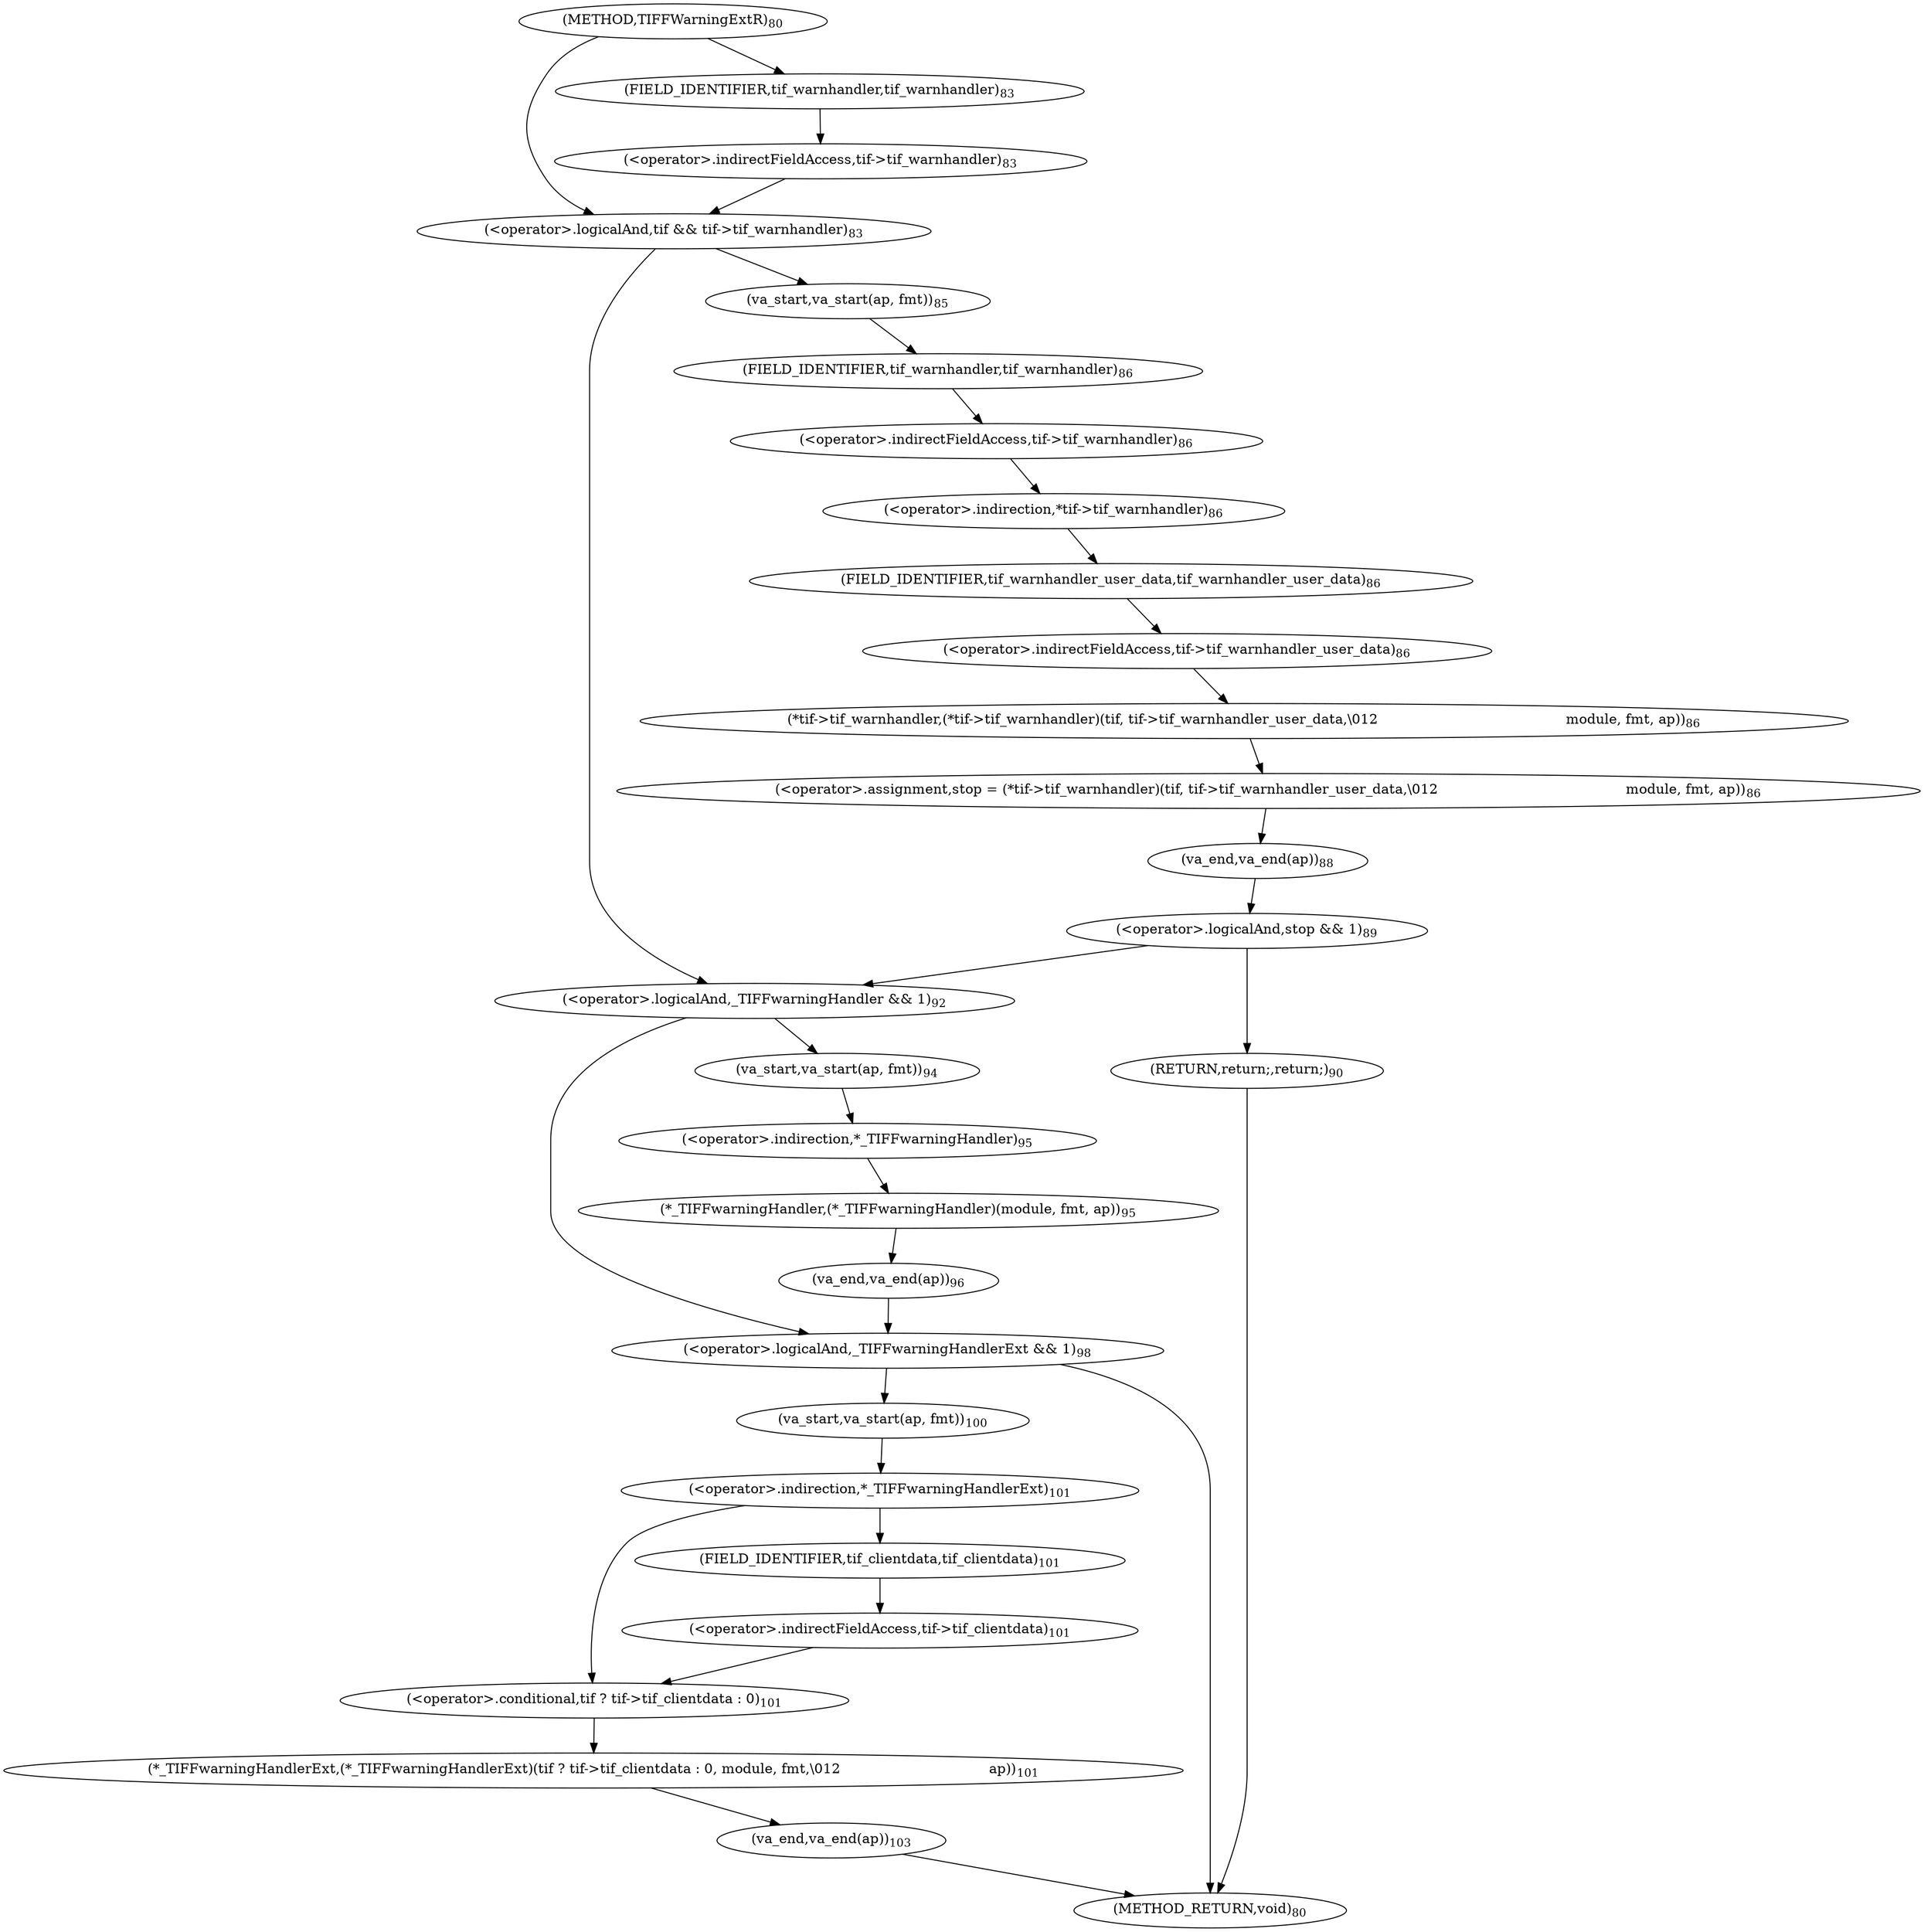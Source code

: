 digraph "TIFFWarningExtR" {  
"45266" [label = <(&lt;operator&gt;.logicalAnd,tif &amp;&amp; tif-&gt;tif_warnhandler)<SUB>83</SUB>> ]
"45299" [label = <(&lt;operator&gt;.logicalAnd,_TIFFwarningHandler &amp;&amp; 1)<SUB>92</SUB>> ]
"45315" [label = <(&lt;operator&gt;.logicalAnd,_TIFFwarningHandlerExt &amp;&amp; 1)<SUB>98</SUB>> ]
"45268" [label = <(&lt;operator&gt;.indirectFieldAccess,tif-&gt;tif_warnhandler)<SUB>83</SUB>> ]
"45272" [label = <(va_start,va_start(ap, fmt))<SUB>85</SUB>> ]
"45276" [label = <(&lt;operator&gt;.assignment,stop = (*tif-&gt;tif_warnhandler)(tif, tif-&gt;tif_warnhandler_user_data,\012                                           module, fmt, ap))<SUB>86</SUB>> ]
"45290" [label = <(va_end,va_end(ap))<SUB>88</SUB>> ]
"45303" [label = <(va_start,va_start(ap, fmt))<SUB>94</SUB>> ]
"45306" [label = <(*_TIFFwarningHandler,(*_TIFFwarningHandler)(module, fmt, ap))<SUB>95</SUB>> ]
"45312" [label = <(va_end,va_end(ap))<SUB>96</SUB>> ]
"45319" [label = <(va_start,va_start(ap, fmt))<SUB>100</SUB>> ]
"45322" [label = <(*_TIFFwarningHandlerExt,(*_TIFFwarningHandlerExt)(tif ? tif-&gt;tif_clientdata : 0, module, fmt,\012                                  ap))<SUB>101</SUB>> ]
"45334" [label = <(va_end,va_end(ap))<SUB>103</SUB>> ]
"45270" [label = <(FIELD_IDENTIFIER,tif_warnhandler,tif_warnhandler)<SUB>83</SUB>> ]
"45278" [label = <(*tif-&gt;tif_warnhandler,(*tif-&gt;tif_warnhandler)(tif, tif-&gt;tif_warnhandler_user_data,\012                                           module, fmt, ap))<SUB>86</SUB>> ]
"45293" [label = <(&lt;operator&gt;.logicalAnd,stop &amp;&amp; 1)<SUB>89</SUB>> ]
"45307" [label = <(&lt;operator&gt;.indirection,*_TIFFwarningHandler)<SUB>95</SUB>> ]
"45323" [label = <(&lt;operator&gt;.indirection,*_TIFFwarningHandlerExt)<SUB>101</SUB>> ]
"45325" [label = <(&lt;operator&gt;.conditional,tif ? tif-&gt;tif_clientdata : 0)<SUB>101</SUB>> ]
"45279" [label = <(&lt;operator&gt;.indirection,*tif-&gt;tif_warnhandler)<SUB>86</SUB>> ]
"45284" [label = <(&lt;operator&gt;.indirectFieldAccess,tif-&gt;tif_warnhandler_user_data)<SUB>86</SUB>> ]
"45297" [label = <(RETURN,return;,return;)<SUB>90</SUB>> ]
"45327" [label = <(&lt;operator&gt;.indirectFieldAccess,tif-&gt;tif_clientdata)<SUB>101</SUB>> ]
"45280" [label = <(&lt;operator&gt;.indirectFieldAccess,tif-&gt;tif_warnhandler)<SUB>86</SUB>> ]
"45286" [label = <(FIELD_IDENTIFIER,tif_warnhandler_user_data,tif_warnhandler_user_data)<SUB>86</SUB>> ]
"45329" [label = <(FIELD_IDENTIFIER,tif_clientdata,tif_clientdata)<SUB>101</SUB>> ]
"45282" [label = <(FIELD_IDENTIFIER,tif_warnhandler,tif_warnhandler)<SUB>86</SUB>> ]
"45259" [label = <(METHOD,TIFFWarningExtR)<SUB>80</SUB>> ]
"45336" [label = <(METHOD_RETURN,void)<SUB>80</SUB>> ]
  "45266" -> "45272" 
  "45266" -> "45299" 
  "45299" -> "45303" 
  "45299" -> "45315" 
  "45315" -> "45336" 
  "45315" -> "45319" 
  "45268" -> "45266" 
  "45272" -> "45282" 
  "45276" -> "45290" 
  "45290" -> "45293" 
  "45303" -> "45307" 
  "45306" -> "45312" 
  "45312" -> "45315" 
  "45319" -> "45323" 
  "45322" -> "45334" 
  "45334" -> "45336" 
  "45270" -> "45268" 
  "45278" -> "45276" 
  "45293" -> "45297" 
  "45293" -> "45299" 
  "45307" -> "45306" 
  "45323" -> "45329" 
  "45323" -> "45325" 
  "45325" -> "45322" 
  "45279" -> "45286" 
  "45284" -> "45278" 
  "45297" -> "45336" 
  "45327" -> "45325" 
  "45280" -> "45279" 
  "45286" -> "45284" 
  "45329" -> "45327" 
  "45282" -> "45280" 
  "45259" -> "45266" 
  "45259" -> "45270" 
}
